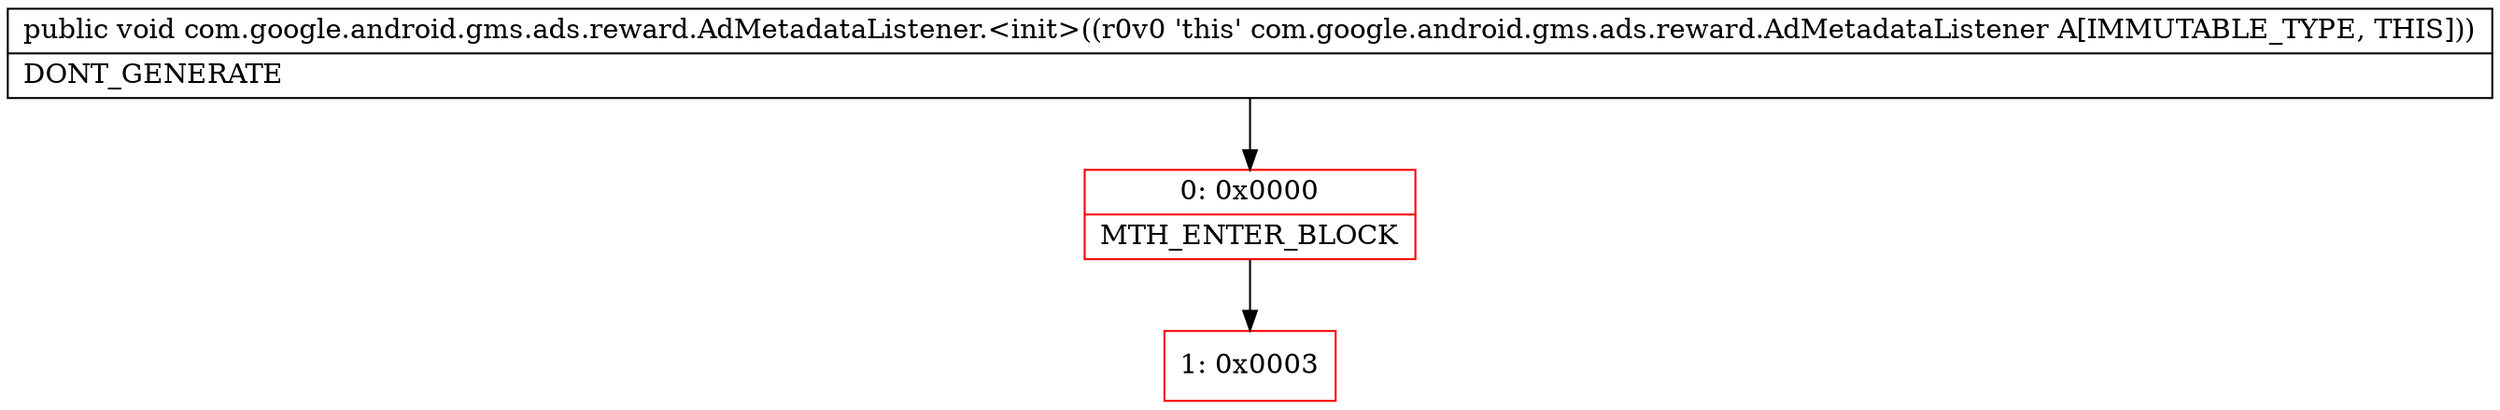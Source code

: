 digraph "CFG forcom.google.android.gms.ads.reward.AdMetadataListener.\<init\>()V" {
subgraph cluster_Region_1991126307 {
label = "R(0)";
node [shape=record,color=blue];
}
Node_0 [shape=record,color=red,label="{0\:\ 0x0000|MTH_ENTER_BLOCK\l}"];
Node_1 [shape=record,color=red,label="{1\:\ 0x0003}"];
MethodNode[shape=record,label="{public void com.google.android.gms.ads.reward.AdMetadataListener.\<init\>((r0v0 'this' com.google.android.gms.ads.reward.AdMetadataListener A[IMMUTABLE_TYPE, THIS]))  | DONT_GENERATE\l}"];
MethodNode -> Node_0;
Node_0 -> Node_1;
}

